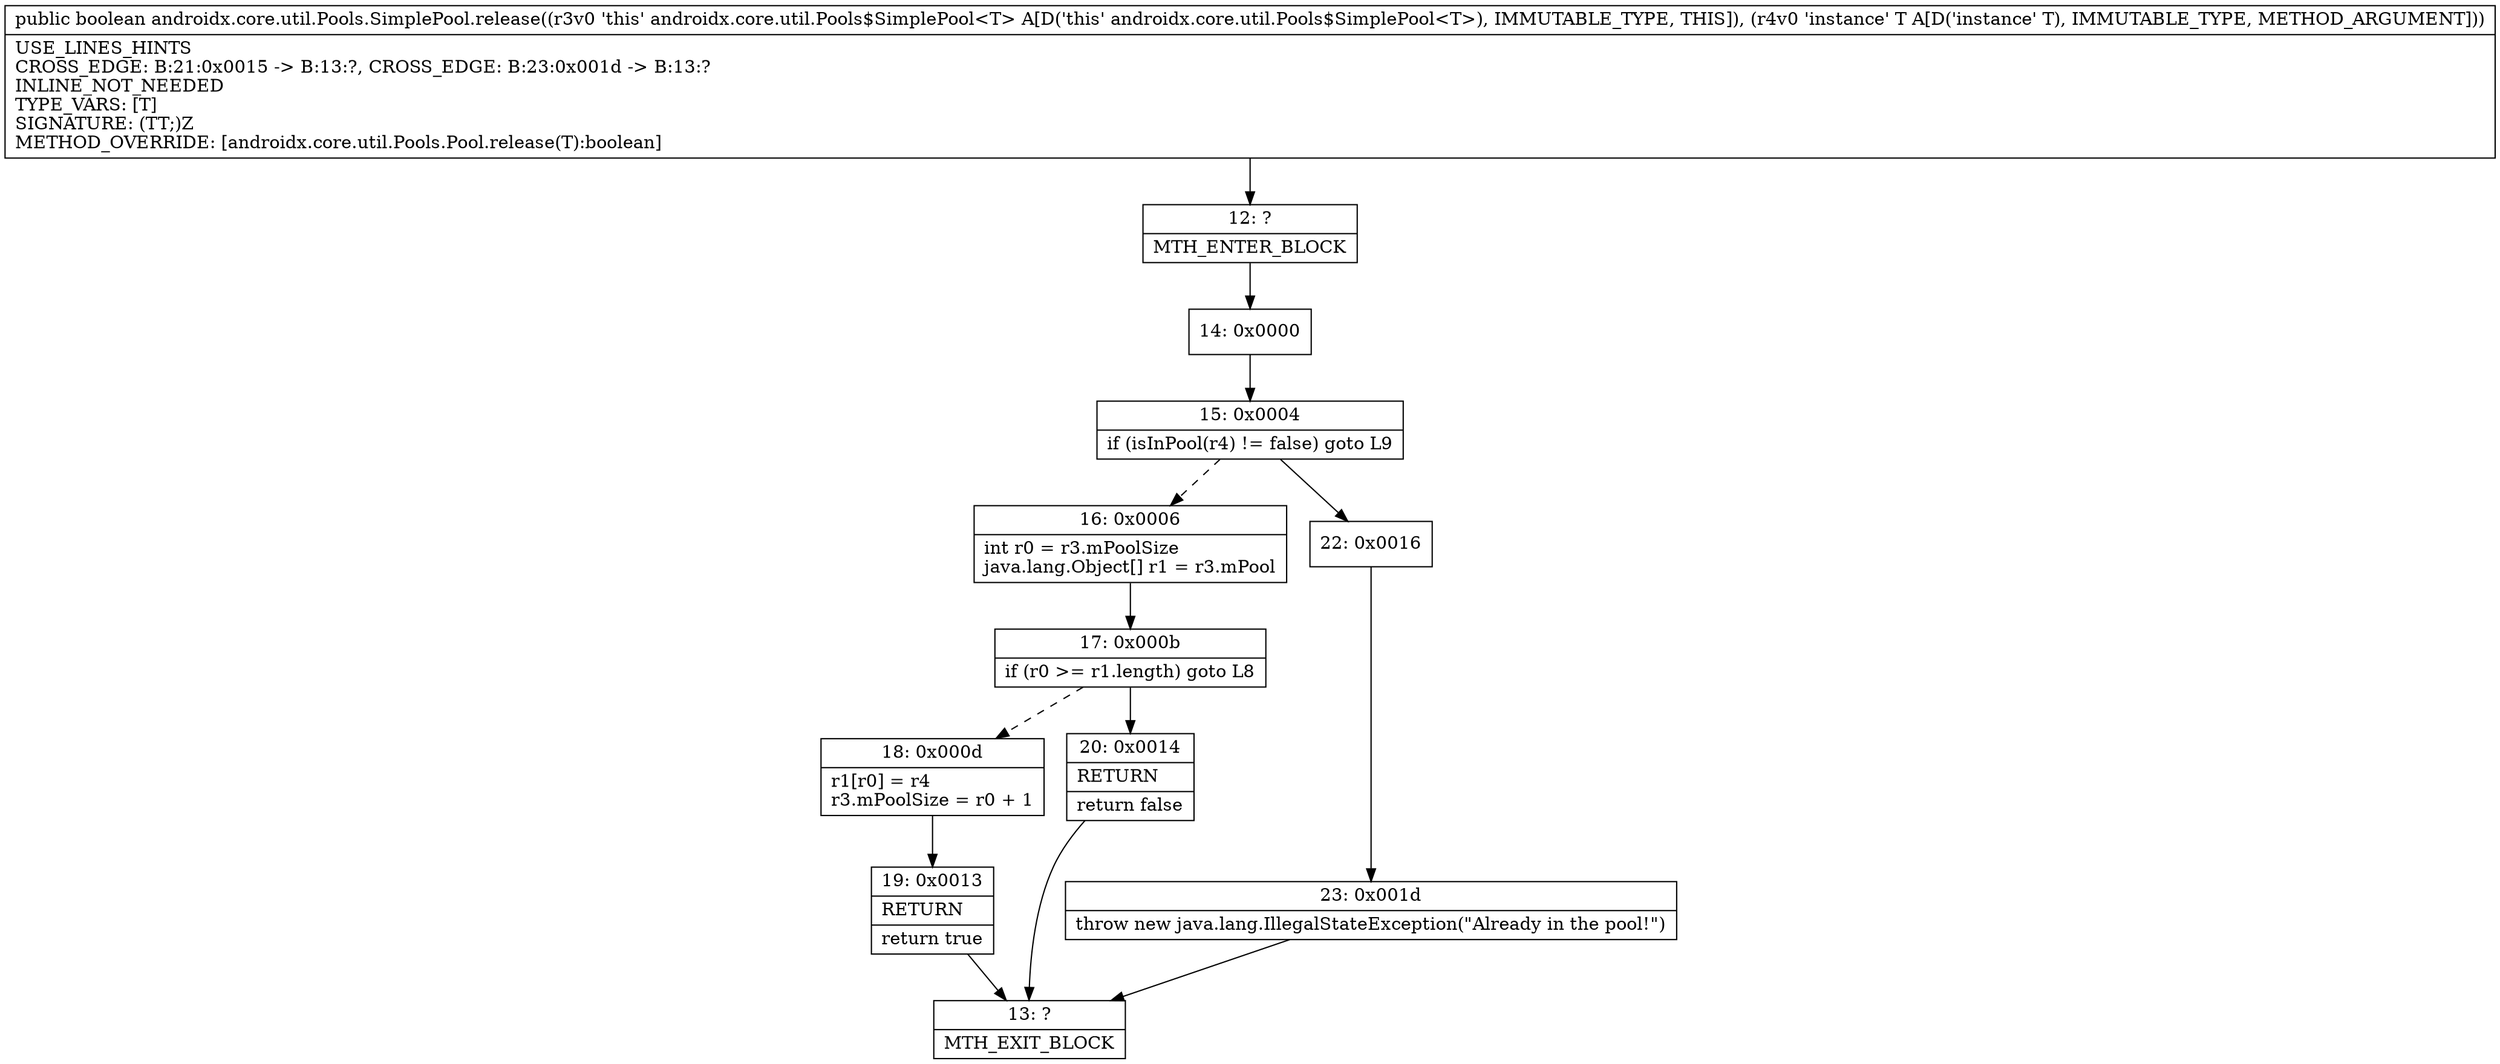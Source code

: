digraph "CFG forandroidx.core.util.Pools.SimplePool.release(Ljava\/lang\/Object;)Z" {
Node_12 [shape=record,label="{12\:\ ?|MTH_ENTER_BLOCK\l}"];
Node_14 [shape=record,label="{14\:\ 0x0000}"];
Node_15 [shape=record,label="{15\:\ 0x0004|if (isInPool(r4) != false) goto L9\l}"];
Node_16 [shape=record,label="{16\:\ 0x0006|int r0 = r3.mPoolSize\ljava.lang.Object[] r1 = r3.mPool\l}"];
Node_17 [shape=record,label="{17\:\ 0x000b|if (r0 \>= r1.length) goto L8\l}"];
Node_18 [shape=record,label="{18\:\ 0x000d|r1[r0] = r4\lr3.mPoolSize = r0 + 1\l}"];
Node_19 [shape=record,label="{19\:\ 0x0013|RETURN\l|return true\l}"];
Node_13 [shape=record,label="{13\:\ ?|MTH_EXIT_BLOCK\l}"];
Node_20 [shape=record,label="{20\:\ 0x0014|RETURN\l|return false\l}"];
Node_22 [shape=record,label="{22\:\ 0x0016}"];
Node_23 [shape=record,label="{23\:\ 0x001d|throw new java.lang.IllegalStateException(\"Already in the pool!\")\l}"];
MethodNode[shape=record,label="{public boolean androidx.core.util.Pools.SimplePool.release((r3v0 'this' androidx.core.util.Pools$SimplePool\<T\> A[D('this' androidx.core.util.Pools$SimplePool\<T\>), IMMUTABLE_TYPE, THIS]), (r4v0 'instance' T A[D('instance' T), IMMUTABLE_TYPE, METHOD_ARGUMENT]))  | USE_LINES_HINTS\lCROSS_EDGE: B:21:0x0015 \-\> B:13:?, CROSS_EDGE: B:23:0x001d \-\> B:13:?\lINLINE_NOT_NEEDED\lTYPE_VARS: [T]\lSIGNATURE: (TT;)Z\lMETHOD_OVERRIDE: [androidx.core.util.Pools.Pool.release(T):boolean]\l}"];
MethodNode -> Node_12;Node_12 -> Node_14;
Node_14 -> Node_15;
Node_15 -> Node_16[style=dashed];
Node_15 -> Node_22;
Node_16 -> Node_17;
Node_17 -> Node_18[style=dashed];
Node_17 -> Node_20;
Node_18 -> Node_19;
Node_19 -> Node_13;
Node_20 -> Node_13;
Node_22 -> Node_23;
Node_23 -> Node_13;
}

